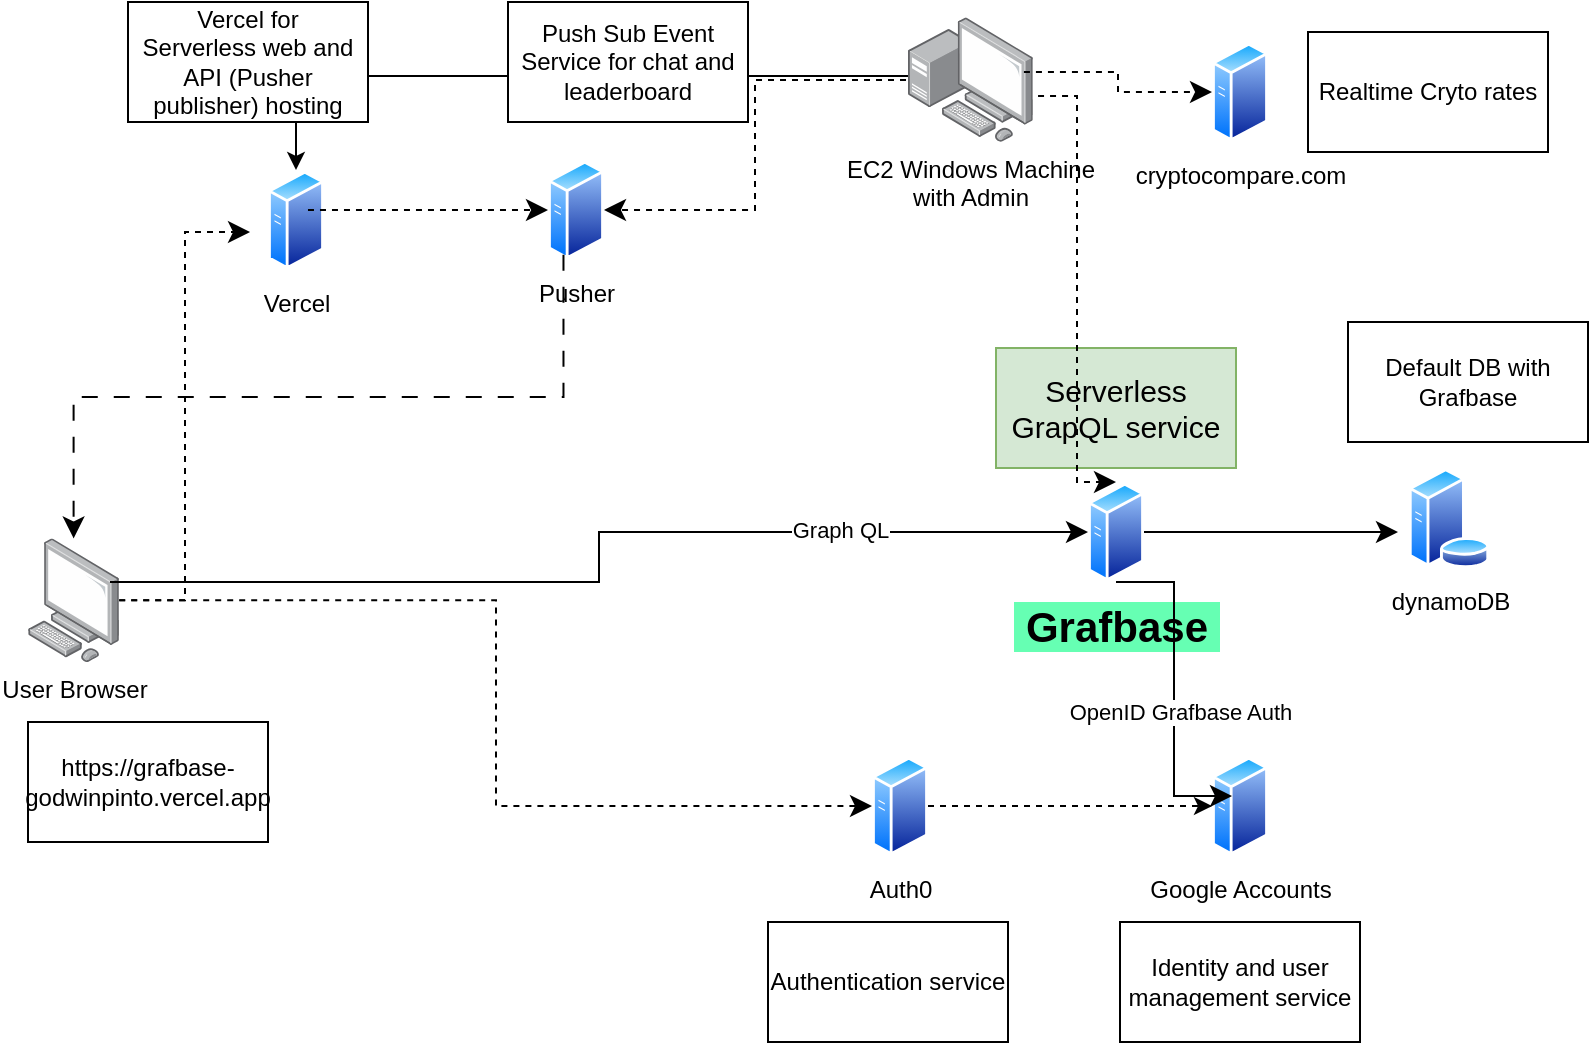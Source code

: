 <mxfile version="21.6.6" type="device">
  <diagram name="Page-1" id="AZ20J6080wLmxK7e-z4s">
    <mxGraphModel dx="1434" dy="749" grid="1" gridSize="10" guides="1" tooltips="1" connect="1" arrows="1" fold="1" page="1" pageScale="1" pageWidth="827" pageHeight="1169" math="0" shadow="0">
      <root>
        <mxCell id="0" />
        <mxCell id="1" parent="0" />
        <mxCell id="M7T0V7UtyjA9PLbuyTB--1" value="User Browser" style="image;points=[];aspect=fixed;html=1;align=center;shadow=0;dashed=0;image=img/lib/allied_telesis/computer_and_terminals/Personal_Computer.svg;" vertex="1" parent="1">
          <mxGeometry x="20" y="278.2" width="45.6" height="61.8" as="geometry" />
        </mxCell>
        <mxCell id="M7T0V7UtyjA9PLbuyTB--2" value="dynamoDB" style="image;aspect=fixed;perimeter=ellipsePerimeter;html=1;align=center;shadow=0;dashed=0;spacingTop=3;image=img/lib/active_directory/database_server.svg;" vertex="1" parent="1">
          <mxGeometry x="710" y="243" width="41" height="50" as="geometry" />
        </mxCell>
        <mxCell id="M7T0V7UtyjA9PLbuyTB--3" value="Vercel" style="image;aspect=fixed;perimeter=ellipsePerimeter;html=1;align=center;shadow=0;dashed=0;spacingTop=3;image=img/lib/active_directory/generic_server.svg;" vertex="1" parent="1">
          <mxGeometry x="140" y="94" width="28.0" height="50" as="geometry" />
        </mxCell>
        <mxCell id="M7T0V7UtyjA9PLbuyTB--10" style="edgeStyle=orthogonalEdgeStyle;rounded=0;orthogonalLoop=1;jettySize=auto;html=1;exitX=1;exitY=0.5;exitDx=0;exitDy=0;entryX=0;entryY=0.5;entryDx=0;entryDy=0;dashed=1;" edge="1" parent="1" source="M7T0V7UtyjA9PLbuyTB--4" target="M7T0V7UtyjA9PLbuyTB--9">
          <mxGeometry relative="1" as="geometry">
            <mxPoint x="332" y="400" as="targetPoint" />
          </mxGeometry>
        </mxCell>
        <mxCell id="M7T0V7UtyjA9PLbuyTB--4" value="Auth0" style="image;aspect=fixed;perimeter=ellipsePerimeter;html=1;align=center;shadow=0;dashed=0;spacingTop=3;image=img/lib/active_directory/generic_server.svg;" vertex="1" parent="1">
          <mxGeometry x="442" y="387" width="28.0" height="50" as="geometry" />
        </mxCell>
        <mxCell id="M7T0V7UtyjA9PLbuyTB--7" value="Pusher" style="image;aspect=fixed;perimeter=ellipsePerimeter;html=1;align=center;shadow=0;dashed=0;spacingTop=3;image=img/lib/active_directory/generic_server.svg;" vertex="1" parent="1">
          <mxGeometry x="280" y="89" width="28.0" height="50" as="geometry" />
        </mxCell>
        <mxCell id="M7T0V7UtyjA9PLbuyTB--41" style="edgeStyle=orthogonalEdgeStyle;rounded=0;orthogonalLoop=1;jettySize=auto;html=1;entryX=0.5;entryY=0;entryDx=0;entryDy=0;exitX=0.032;exitY=0.471;exitDx=0;exitDy=0;exitPerimeter=0;" edge="1" parent="1" source="M7T0V7UtyjA9PLbuyTB--36" target="M7T0V7UtyjA9PLbuyTB--3">
          <mxGeometry relative="1" as="geometry" />
        </mxCell>
        <mxCell id="M7T0V7UtyjA9PLbuyTB--8" value="&amp;nbsp;Grafbase&amp;nbsp;" style="image;aspect=fixed;perimeter=ellipsePerimeter;html=1;align=center;shadow=0;dashed=0;spacingTop=3;image=img/lib/active_directory/generic_server.svg;imageBackground=default;labelBackgroundColor=#66FFB3;fontSize=21;fontStyle=1" vertex="1" parent="1">
          <mxGeometry x="550" y="250" width="28.0" height="50" as="geometry" />
        </mxCell>
        <mxCell id="M7T0V7UtyjA9PLbuyTB--9" value="Google Accounts" style="image;aspect=fixed;perimeter=ellipsePerimeter;html=1;align=center;shadow=0;dashed=0;spacingTop=3;image=img/lib/active_directory/generic_server.svg;" vertex="1" parent="1">
          <mxGeometry x="612" y="387" width="28.0" height="50" as="geometry" />
        </mxCell>
        <mxCell id="M7T0V7UtyjA9PLbuyTB--14" value="" style="edgeStyle=elbowEdgeStyle;elbow=horizontal;endArrow=classic;html=1;curved=0;rounded=0;endSize=8;startSize=8;exitX=0.714;exitY=0.4;exitDx=0;exitDy=0;entryX=0;entryY=0.5;entryDx=0;entryDy=0;dashed=1;exitPerimeter=0;" edge="1" parent="1" source="M7T0V7UtyjA9PLbuyTB--3" target="M7T0V7UtyjA9PLbuyTB--7">
          <mxGeometry width="50" height="50" relative="1" as="geometry">
            <mxPoint x="390" y="410" as="sourcePoint" />
            <mxPoint x="440" y="360" as="targetPoint" />
          </mxGeometry>
        </mxCell>
        <mxCell id="M7T0V7UtyjA9PLbuyTB--15" value="" style="edgeStyle=elbowEdgeStyle;elbow=horizontal;endArrow=classic;html=1;curved=0;rounded=0;endSize=8;startSize=8;entryX=-0.321;entryY=0.62;entryDx=0;entryDy=0;entryPerimeter=0;dashed=1;" edge="1" parent="1" source="M7T0V7UtyjA9PLbuyTB--1" target="M7T0V7UtyjA9PLbuyTB--3">
          <mxGeometry width="50" height="50" relative="1" as="geometry">
            <mxPoint x="140" y="260" as="sourcePoint" />
            <mxPoint x="190" y="210" as="targetPoint" />
          </mxGeometry>
        </mxCell>
        <mxCell id="M7T0V7UtyjA9PLbuyTB--16" value="" style="edgeStyle=elbowEdgeStyle;elbow=horizontal;endArrow=classic;html=1;curved=0;rounded=0;endSize=8;startSize=8;entryX=0;entryY=0.5;entryDx=0;entryDy=0;dashed=1;" edge="1" parent="1" source="M7T0V7UtyjA9PLbuyTB--1" target="M7T0V7UtyjA9PLbuyTB--4">
          <mxGeometry width="50" height="50" relative="1" as="geometry">
            <mxPoint x="80" y="540" as="sourcePoint" />
            <mxPoint x="130" y="490" as="targetPoint" />
          </mxGeometry>
        </mxCell>
        <mxCell id="M7T0V7UtyjA9PLbuyTB--18" value="" style="edgeStyle=elbowEdgeStyle;elbow=horizontal;endArrow=classic;html=1;curved=0;rounded=0;endSize=8;startSize=8;exitX=0.899;exitY=0.353;exitDx=0;exitDy=0;exitPerimeter=0;entryX=0;entryY=0.5;entryDx=0;entryDy=0;" edge="1" parent="1" source="M7T0V7UtyjA9PLbuyTB--1" target="M7T0V7UtyjA9PLbuyTB--8">
          <mxGeometry width="50" height="50" relative="1" as="geometry">
            <mxPoint x="210" y="530" as="sourcePoint" />
            <mxPoint x="260" y="480" as="targetPoint" />
          </mxGeometry>
        </mxCell>
        <mxCell id="M7T0V7UtyjA9PLbuyTB--33" value="Graph QL" style="edgeLabel;html=1;align=center;verticalAlign=middle;resizable=0;points=[];" vertex="1" connectable="0" parent="M7T0V7UtyjA9PLbuyTB--18">
          <mxGeometry x="0.517" y="1" relative="1" as="geometry">
            <mxPoint as="offset" />
          </mxGeometry>
        </mxCell>
        <mxCell id="M7T0V7UtyjA9PLbuyTB--19" value="" style="edgeStyle=elbowEdgeStyle;elbow=horizontal;endArrow=classic;html=1;curved=0;rounded=0;endSize=8;startSize=8;exitX=0.5;exitY=1;exitDx=0;exitDy=0;entryX=0.357;entryY=0.4;entryDx=0;entryDy=0;entryPerimeter=0;" edge="1" parent="1" source="M7T0V7UtyjA9PLbuyTB--8" target="M7T0V7UtyjA9PLbuyTB--9">
          <mxGeometry width="50" height="50" relative="1" as="geometry">
            <mxPoint x="390" y="410" as="sourcePoint" />
            <mxPoint x="440" y="360" as="targetPoint" />
          </mxGeometry>
        </mxCell>
        <mxCell id="M7T0V7UtyjA9PLbuyTB--32" value="OpenID Grafbase Auth" style="edgeLabel;html=1;align=center;verticalAlign=middle;resizable=0;points=[];" vertex="1" connectable="0" parent="M7T0V7UtyjA9PLbuyTB--19">
          <mxGeometry x="0.139" y="3" relative="1" as="geometry">
            <mxPoint as="offset" />
          </mxGeometry>
        </mxCell>
        <mxCell id="M7T0V7UtyjA9PLbuyTB--20" value="" style="edgeStyle=elbowEdgeStyle;elbow=horizontal;endArrow=classic;html=1;curved=0;rounded=0;endSize=8;startSize=8;exitX=1;exitY=0.5;exitDx=0;exitDy=0;entryX=-0.122;entryY=0.64;entryDx=0;entryDy=0;entryPerimeter=0;" edge="1" parent="1" source="M7T0V7UtyjA9PLbuyTB--8" target="M7T0V7UtyjA9PLbuyTB--2">
          <mxGeometry width="50" height="50" relative="1" as="geometry">
            <mxPoint x="680" y="390" as="sourcePoint" />
            <mxPoint x="730" y="340" as="targetPoint" />
          </mxGeometry>
        </mxCell>
        <mxCell id="M7T0V7UtyjA9PLbuyTB--23" value="" style="edgeStyle=elbowEdgeStyle;elbow=vertical;endArrow=classic;html=1;curved=0;rounded=0;endSize=8;startSize=8;exitX=0.25;exitY=1;exitDx=0;exitDy=0;dashed=1;dashPattern=8 8;" edge="1" parent="1" source="M7T0V7UtyjA9PLbuyTB--7" target="M7T0V7UtyjA9PLbuyTB--1">
          <mxGeometry width="50" height="50" relative="1" as="geometry">
            <mxPoint x="390" y="410" as="sourcePoint" />
            <mxPoint x="440" y="360" as="targetPoint" />
          </mxGeometry>
        </mxCell>
        <mxCell id="M7T0V7UtyjA9PLbuyTB--24" value="Vercel for &lt;br&gt;Serverless web and API (Pusher publisher) hosting" style="rounded=0;whiteSpace=wrap;html=1;" vertex="1" parent="1">
          <mxGeometry x="70" y="10" width="120" height="60" as="geometry" />
        </mxCell>
        <mxCell id="M7T0V7UtyjA9PLbuyTB--25" value="Push Sub Event Service for chat and leaderboard" style="rounded=0;whiteSpace=wrap;html=1;" vertex="1" parent="1">
          <mxGeometry x="260" y="10" width="120" height="60" as="geometry" />
        </mxCell>
        <mxCell id="M7T0V7UtyjA9PLbuyTB--26" value="https://grafbase-godwinpinto.vercel.app" style="rounded=0;whiteSpace=wrap;html=1;" vertex="1" parent="1">
          <mxGeometry x="20" y="370" width="120" height="60" as="geometry" />
        </mxCell>
        <mxCell id="M7T0V7UtyjA9PLbuyTB--28" value="Authentication service" style="rounded=0;whiteSpace=wrap;html=1;" vertex="1" parent="1">
          <mxGeometry x="390" y="470" width="120" height="60" as="geometry" />
        </mxCell>
        <mxCell id="M7T0V7UtyjA9PLbuyTB--29" value="Identity and user management service" style="rounded=0;whiteSpace=wrap;html=1;" vertex="1" parent="1">
          <mxGeometry x="566" y="470" width="120" height="60" as="geometry" />
        </mxCell>
        <mxCell id="M7T0V7UtyjA9PLbuyTB--30" value="Default DB with Grafbase" style="rounded=0;whiteSpace=wrap;html=1;" vertex="1" parent="1">
          <mxGeometry x="680" y="170" width="120" height="60" as="geometry" />
        </mxCell>
        <mxCell id="M7T0V7UtyjA9PLbuyTB--31" value="Serverless GrapQL service" style="rounded=0;whiteSpace=wrap;html=1;fillColor=#d5e8d4;strokeColor=#82b366;fontSize=15;" vertex="1" parent="1">
          <mxGeometry x="504" y="183" width="120" height="60" as="geometry" />
        </mxCell>
        <mxCell id="M7T0V7UtyjA9PLbuyTB--34" value="cryptocompare.com" style="image;aspect=fixed;perimeter=ellipsePerimeter;html=1;align=center;shadow=0;dashed=0;spacingTop=3;image=img/lib/active_directory/generic_server.svg;" vertex="1" parent="1">
          <mxGeometry x="612" y="30" width="28.0" height="50" as="geometry" />
        </mxCell>
        <mxCell id="M7T0V7UtyjA9PLbuyTB--35" value="Realtime Cryto rates" style="rounded=0;whiteSpace=wrap;html=1;" vertex="1" parent="1">
          <mxGeometry x="660" y="25" width="120" height="60" as="geometry" />
        </mxCell>
        <mxCell id="M7T0V7UtyjA9PLbuyTB--36" value="EC2 Windows Machine &lt;br&gt;with Admin" style="image;points=[];aspect=fixed;html=1;align=center;shadow=0;dashed=0;image=img/lib/allied_telesis/computer_and_terminals/Personal_Computer_with_Server.svg;" vertex="1" parent="1">
          <mxGeometry x="460" y="17.6" width="62.4" height="62.4" as="geometry" />
        </mxCell>
        <mxCell id="M7T0V7UtyjA9PLbuyTB--37" value="" style="edgeStyle=elbowEdgeStyle;elbow=horizontal;endArrow=classic;html=1;curved=0;rounded=0;endSize=8;startSize=8;entryX=0.5;entryY=0;entryDx=0;entryDy=0;dashed=1;exitX=1.042;exitY=0.631;exitDx=0;exitDy=0;exitPerimeter=0;" edge="1" parent="1" source="M7T0V7UtyjA9PLbuyTB--36" target="M7T0V7UtyjA9PLbuyTB--8">
          <mxGeometry width="50" height="50" relative="1" as="geometry">
            <mxPoint x="76" y="319" as="sourcePoint" />
            <mxPoint x="141" y="135" as="targetPoint" />
          </mxGeometry>
        </mxCell>
        <mxCell id="M7T0V7UtyjA9PLbuyTB--38" value="" style="edgeStyle=elbowEdgeStyle;elbow=horizontal;endArrow=classic;html=1;curved=0;rounded=0;endSize=8;startSize=8;entryX=0;entryY=0.5;entryDx=0;entryDy=0;dashed=1;exitX=0.929;exitY=0.439;exitDx=0;exitDy=0;exitPerimeter=0;" edge="1" parent="1" source="M7T0V7UtyjA9PLbuyTB--36" target="M7T0V7UtyjA9PLbuyTB--34">
          <mxGeometry width="50" height="50" relative="1" as="geometry">
            <mxPoint x="535" y="67" as="sourcePoint" />
            <mxPoint x="574" y="260" as="targetPoint" />
          </mxGeometry>
        </mxCell>
        <mxCell id="M7T0V7UtyjA9PLbuyTB--39" value="" style="edgeStyle=elbowEdgeStyle;elbow=horizontal;endArrow=classic;html=1;curved=0;rounded=0;endSize=8;startSize=8;entryX=1;entryY=0.5;entryDx=0;entryDy=0;dashed=1;exitX=-0.016;exitY=0.503;exitDx=0;exitDy=0;exitPerimeter=0;" edge="1" parent="1" source="M7T0V7UtyjA9PLbuyTB--36" target="M7T0V7UtyjA9PLbuyTB--7">
          <mxGeometry width="50" height="50" relative="1" as="geometry">
            <mxPoint x="545" y="77" as="sourcePoint" />
            <mxPoint x="584" y="270" as="targetPoint" />
          </mxGeometry>
        </mxCell>
      </root>
    </mxGraphModel>
  </diagram>
</mxfile>
